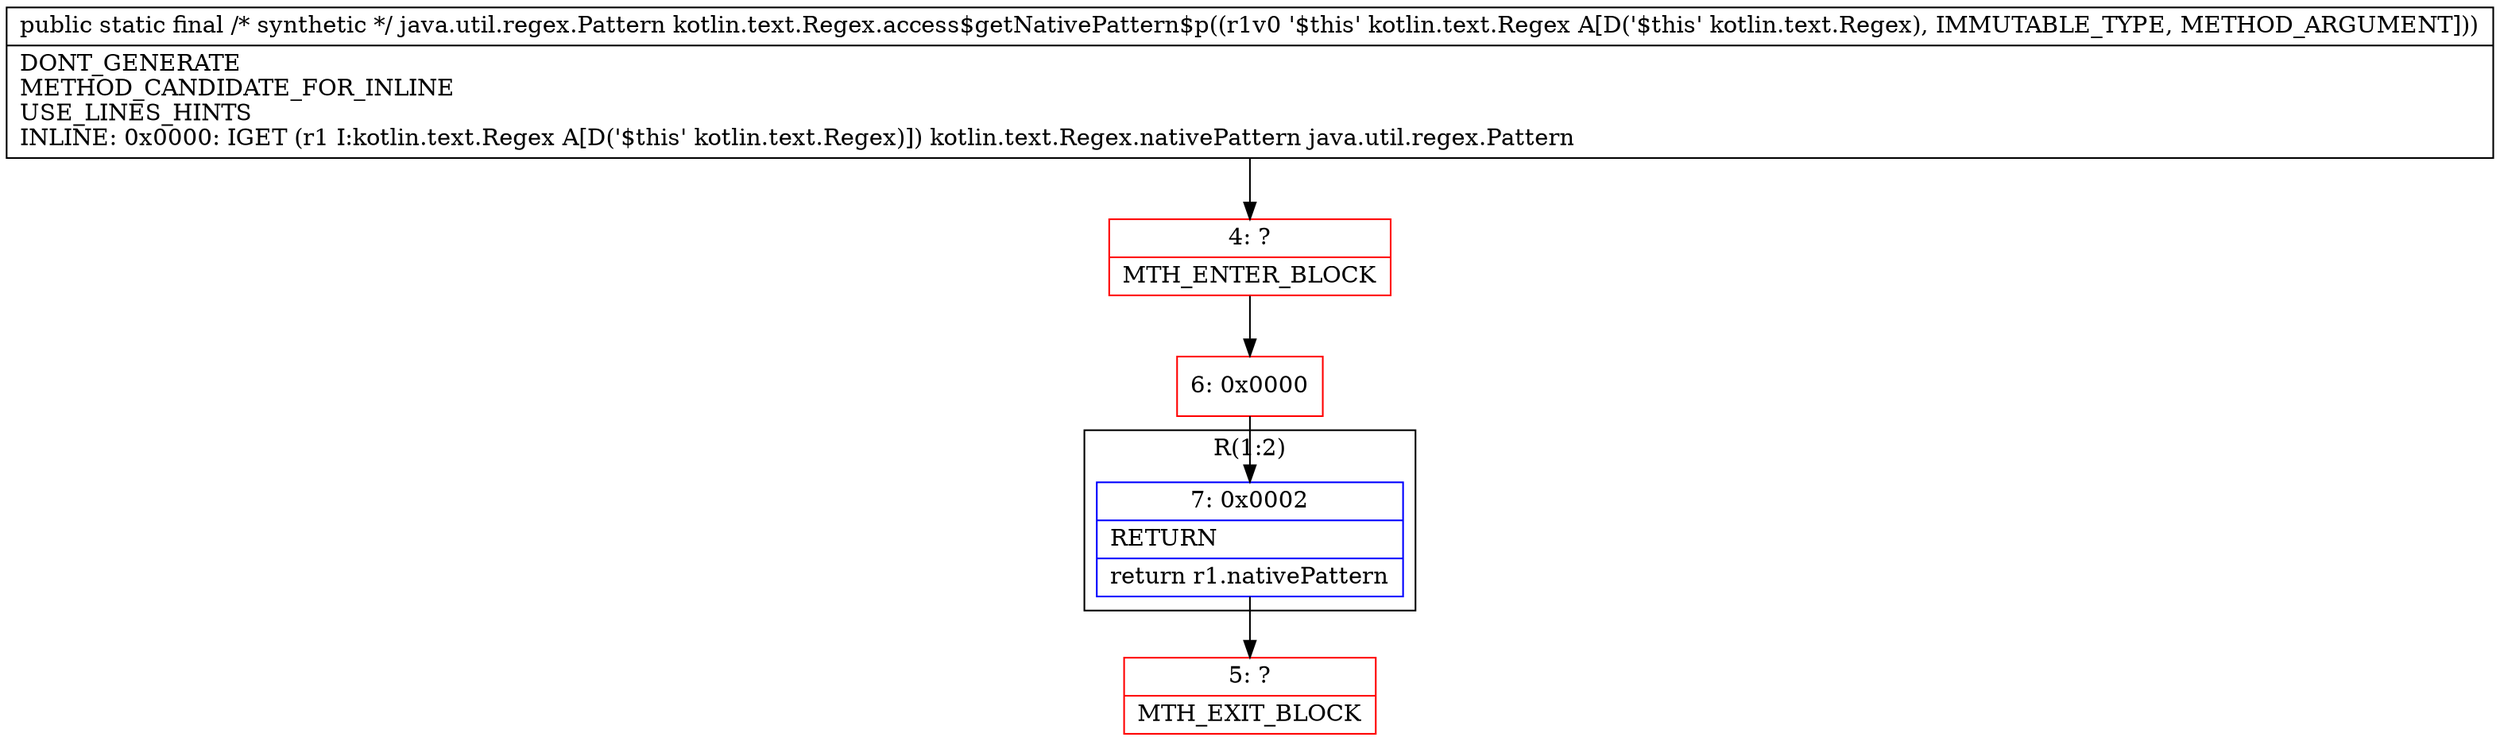 digraph "CFG forkotlin.text.Regex.access$getNativePattern$p(Lkotlin\/text\/Regex;)Ljava\/util\/regex\/Pattern;" {
subgraph cluster_Region_1733906180 {
label = "R(1:2)";
node [shape=record,color=blue];
Node_7 [shape=record,label="{7\:\ 0x0002|RETURN\l|return r1.nativePattern\l}"];
}
Node_4 [shape=record,color=red,label="{4\:\ ?|MTH_ENTER_BLOCK\l}"];
Node_6 [shape=record,color=red,label="{6\:\ 0x0000}"];
Node_5 [shape=record,color=red,label="{5\:\ ?|MTH_EXIT_BLOCK\l}"];
MethodNode[shape=record,label="{public static final \/* synthetic *\/ java.util.regex.Pattern kotlin.text.Regex.access$getNativePattern$p((r1v0 '$this' kotlin.text.Regex A[D('$this' kotlin.text.Regex), IMMUTABLE_TYPE, METHOD_ARGUMENT]))  | DONT_GENERATE\lMETHOD_CANDIDATE_FOR_INLINE\lUSE_LINES_HINTS\lINLINE: 0x0000: IGET  (r1 I:kotlin.text.Regex A[D('$this' kotlin.text.Regex)]) kotlin.text.Regex.nativePattern java.util.regex.Pattern\l}"];
MethodNode -> Node_4;Node_7 -> Node_5;
Node_4 -> Node_6;
Node_6 -> Node_7;
}

